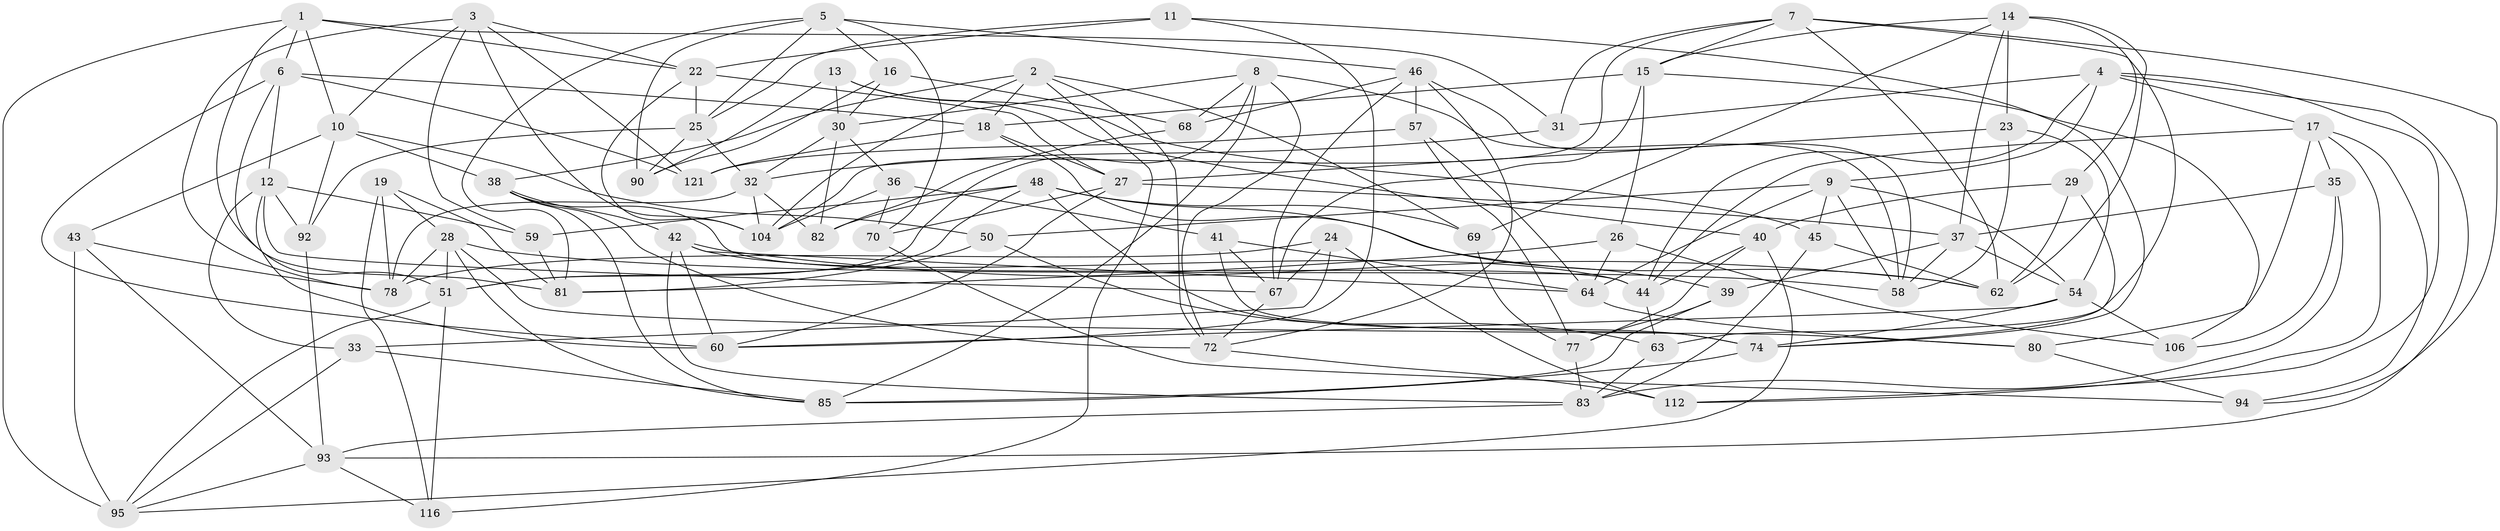 // original degree distribution, {4: 1.0}
// Generated by graph-tools (version 1.1) at 2025/11/02/27/25 16:11:45]
// undirected, 77 vertices, 198 edges
graph export_dot {
graph [start="1"]
  node [color=gray90,style=filled];
  1 [super="+107"];
  2 [super="+120"];
  3 [super="+55"];
  4 [super="+103"];
  5 [super="+21"];
  6 [super="+117"];
  7 [super="+113"];
  8 [super="+71"];
  9 [super="+91"];
  10 [super="+20"];
  11;
  12 [super="+108"];
  13;
  14 [super="+52"];
  15 [super="+118"];
  16;
  17 [super="+34"];
  18 [super="+47"];
  19;
  22 [super="+61"];
  23;
  24;
  25 [super="+115"];
  26;
  27 [super="+73"];
  28 [super="+53"];
  29;
  30 [super="+87"];
  31;
  32 [super="+119"];
  33;
  35;
  36;
  37 [super="+96"];
  38 [super="+88"];
  39;
  40 [super="+49"];
  41;
  42 [super="+98"];
  43;
  44 [super="+66"];
  45;
  46 [super="+76"];
  48 [super="+65"];
  50;
  51 [super="+75"];
  54 [super="+56"];
  57;
  58 [super="+79"];
  59;
  60 [super="+111"];
  62 [super="+102"];
  63;
  64 [super="+84"];
  67 [super="+97"];
  68;
  69;
  70;
  72 [super="+109"];
  74 [super="+114"];
  77 [super="+86"];
  78 [super="+89"];
  80;
  81 [super="+100"];
  82;
  83 [super="+99"];
  85 [super="+122"];
  90;
  92;
  93 [super="+101"];
  94;
  95 [super="+105"];
  104 [super="+110"];
  106;
  112;
  116;
  121;
  1 -- 6;
  1 -- 95;
  1 -- 81;
  1 -- 10;
  1 -- 22;
  1 -- 31;
  2 -- 38;
  2 -- 116;
  2 -- 18;
  2 -- 104;
  2 -- 72;
  2 -- 69;
  3 -- 10;
  3 -- 121;
  3 -- 59;
  3 -- 78;
  3 -- 22;
  3 -- 104;
  4 -- 112;
  4 -- 9;
  4 -- 93;
  4 -- 17;
  4 -- 44;
  4 -- 31;
  5 -- 16;
  5 -- 46;
  5 -- 25;
  5 -- 81;
  5 -- 90;
  5 -- 70;
  6 -- 12;
  6 -- 121;
  6 -- 18;
  6 -- 51;
  6 -- 60;
  7 -- 31;
  7 -- 63;
  7 -- 15;
  7 -- 104;
  7 -- 94;
  7 -- 62;
  8 -- 30;
  8 -- 58;
  8 -- 72;
  8 -- 68;
  8 -- 85;
  8 -- 51;
  9 -- 64;
  9 -- 54;
  9 -- 50;
  9 -- 58;
  9 -- 45;
  10 -- 38;
  10 -- 43;
  10 -- 50;
  10 -- 92;
  11 -- 22;
  11 -- 25;
  11 -- 60;
  11 -- 74;
  12 -- 60;
  12 -- 33;
  12 -- 59;
  12 -- 92;
  12 -- 67;
  13 -- 40;
  13 -- 90;
  13 -- 45;
  13 -- 30;
  14 -- 29;
  14 -- 15;
  14 -- 37;
  14 -- 62;
  14 -- 69;
  14 -- 23;
  15 -- 106;
  15 -- 18;
  15 -- 26;
  15 -- 67;
  16 -- 68;
  16 -- 30;
  16 -- 90;
  17 -- 35;
  17 -- 80;
  17 -- 112;
  17 -- 94;
  17 -- 44;
  18 -- 27;
  18 -- 121;
  18 -- 39;
  19 -- 116;
  19 -- 78;
  19 -- 81;
  19 -- 28;
  22 -- 104;
  22 -- 25;
  22 -- 27;
  23 -- 54;
  23 -- 58;
  23 -- 27;
  24 -- 112;
  24 -- 33;
  24 -- 78;
  24 -- 67;
  25 -- 92;
  25 -- 90;
  25 -- 32;
  26 -- 64;
  26 -- 106;
  26 -- 81;
  27 -- 70;
  27 -- 60;
  27 -- 37;
  28 -- 51;
  28 -- 78;
  28 -- 58;
  28 -- 80;
  28 -- 85;
  29 -- 62;
  29 -- 74;
  29 -- 40;
  30 -- 36;
  30 -- 82;
  30 -- 32;
  31 -- 32;
  32 -- 82;
  32 -- 78;
  32 -- 104;
  33 -- 95;
  33 -- 85;
  35 -- 106;
  35 -- 37;
  35 -- 83;
  36 -- 41;
  36 -- 70;
  36 -- 104;
  37 -- 58;
  37 -- 39;
  37 -- 54;
  38 -- 72;
  38 -- 42;
  38 -- 44;
  38 -- 85;
  39 -- 85;
  39 -- 77;
  40 -- 44;
  40 -- 77 [weight=2];
  40 -- 95;
  41 -- 74;
  41 -- 64;
  41 -- 67;
  42 -- 83;
  42 -- 64;
  42 -- 60;
  42 -- 62;
  42 -- 44;
  43 -- 93;
  43 -- 78;
  43 -- 95;
  44 -- 63;
  45 -- 83;
  45 -- 62;
  46 -- 68;
  46 -- 72;
  46 -- 57;
  46 -- 58;
  46 -- 67;
  48 -- 62;
  48 -- 82;
  48 -- 59;
  48 -- 51;
  48 -- 69;
  48 -- 74;
  50 -- 63;
  50 -- 81;
  51 -- 116;
  51 -- 95;
  54 -- 106;
  54 -- 74;
  54 -- 60;
  57 -- 121;
  57 -- 77;
  57 -- 64;
  59 -- 81;
  63 -- 83;
  64 -- 80;
  67 -- 72;
  68 -- 82;
  69 -- 77;
  70 -- 94;
  72 -- 112;
  74 -- 85;
  77 -- 83;
  80 -- 94;
  83 -- 93;
  92 -- 93;
  93 -- 95;
  93 -- 116;
}
